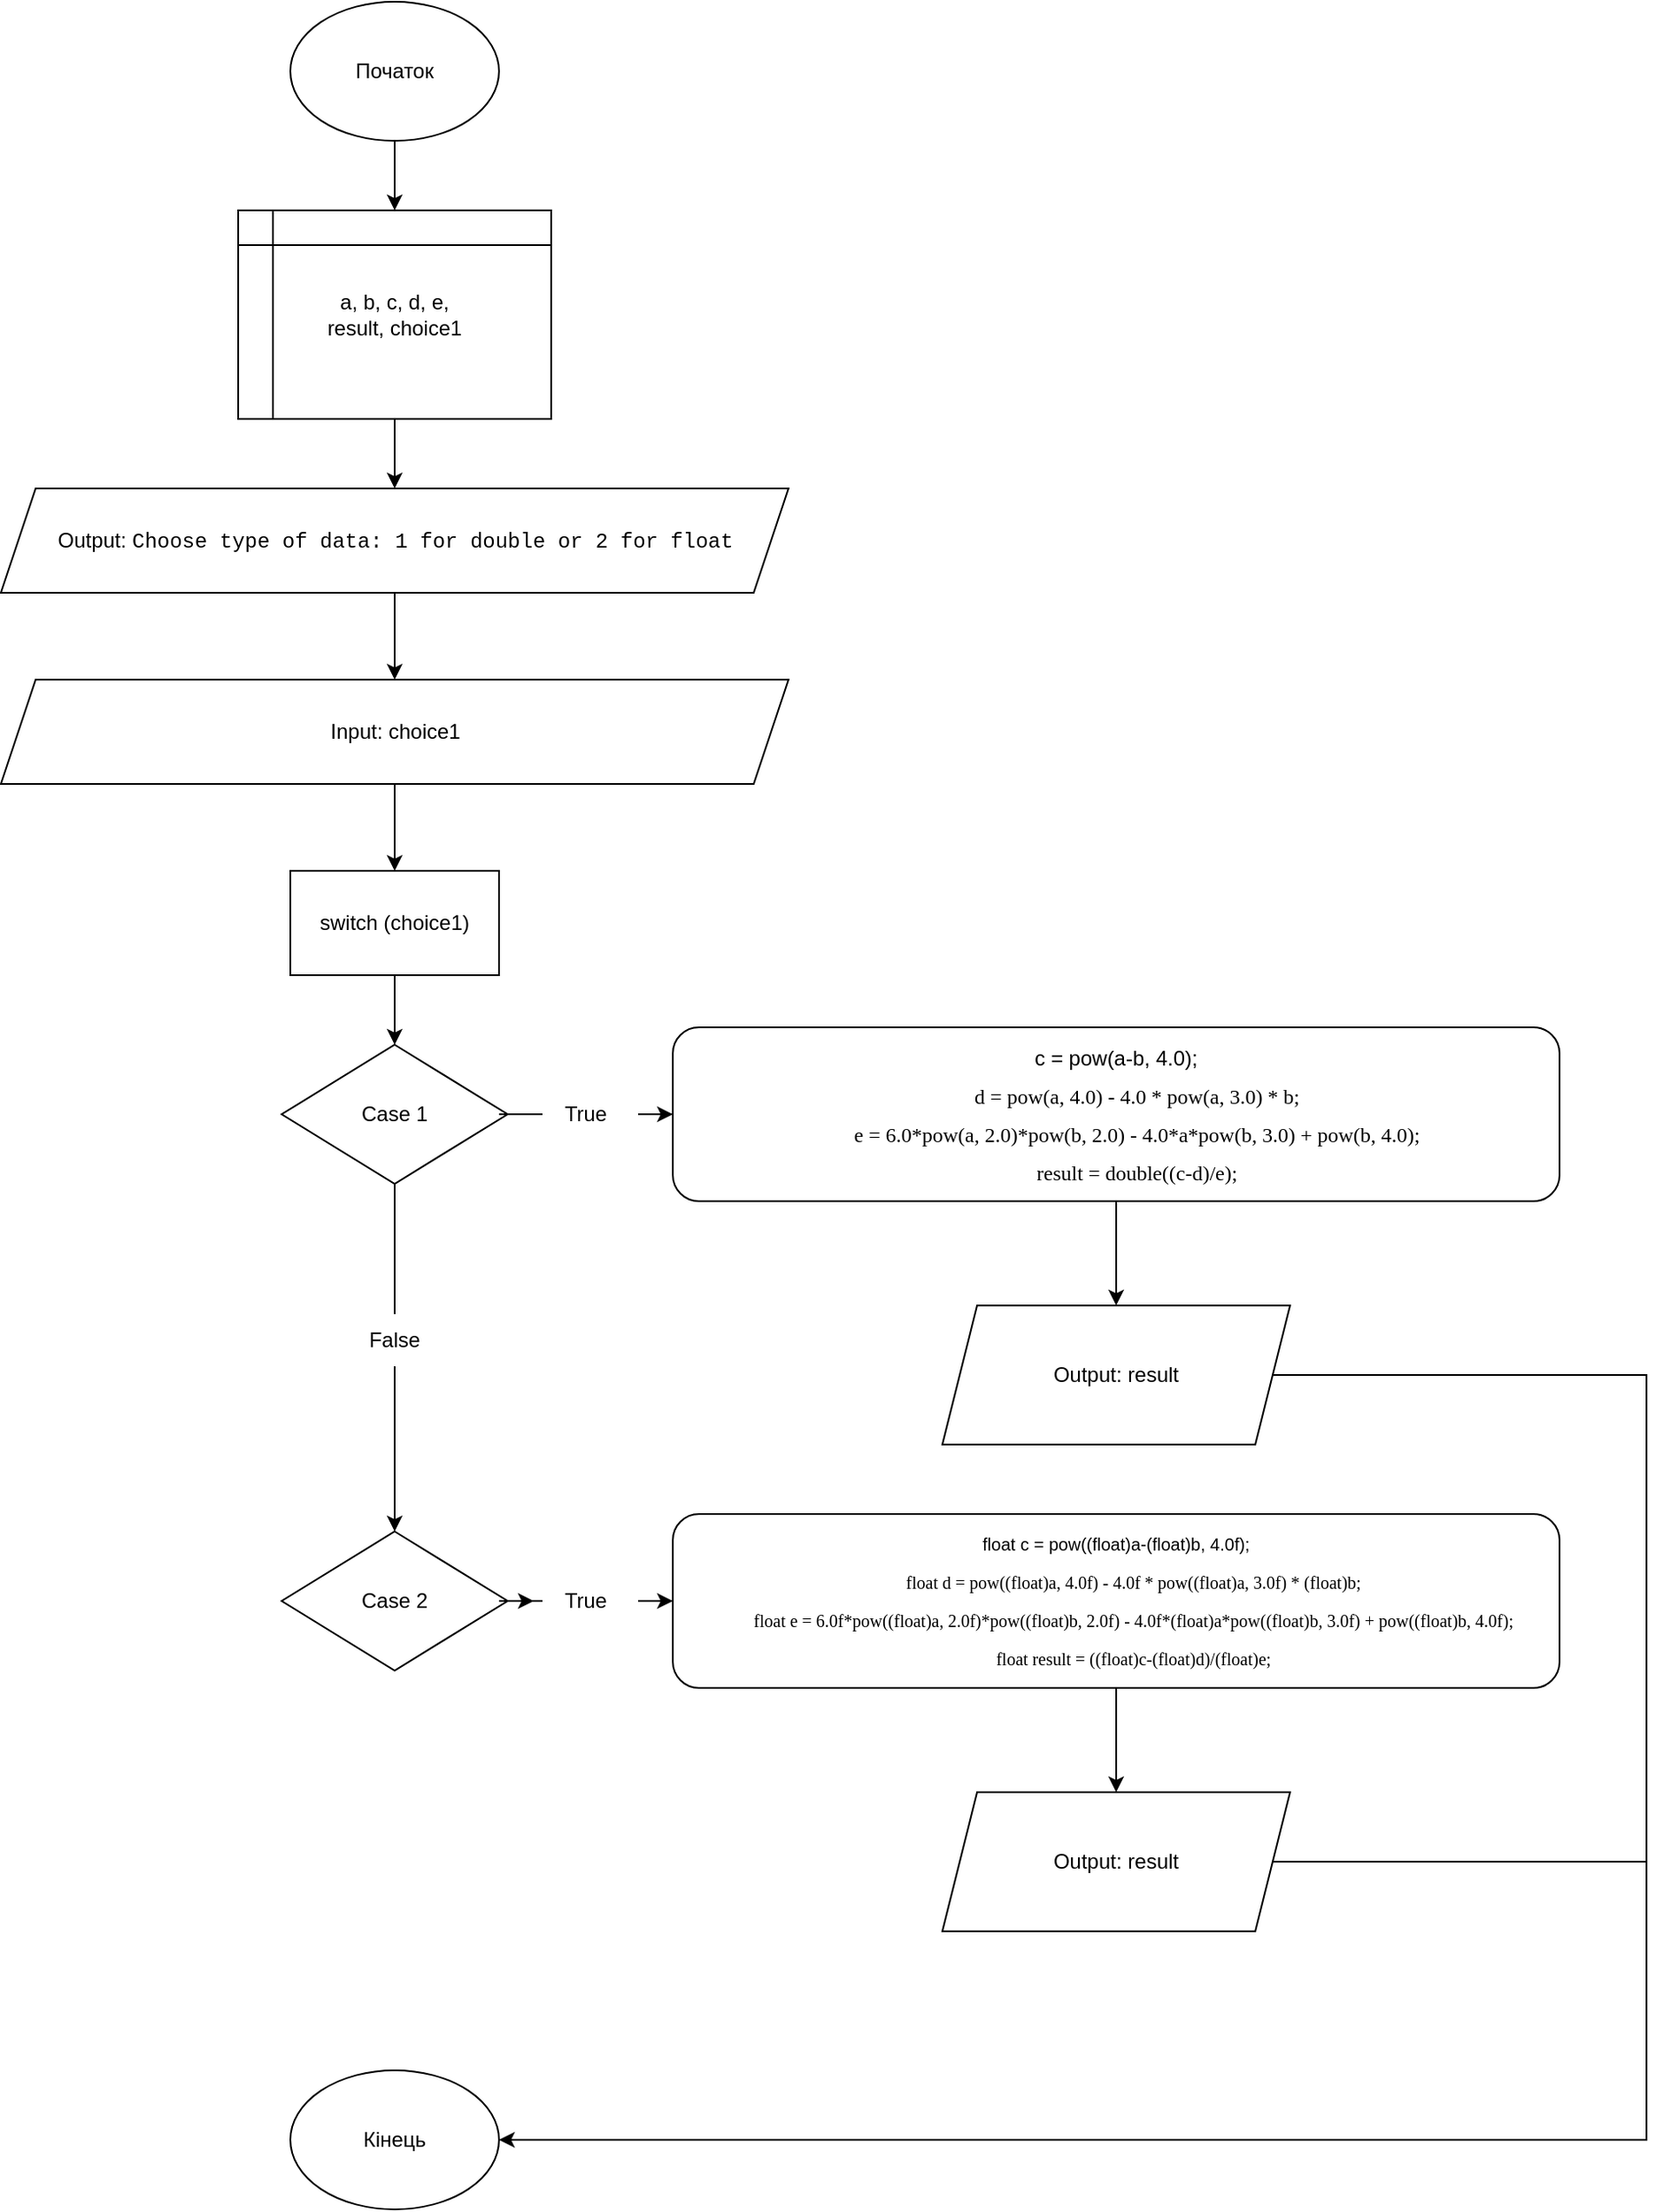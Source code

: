 <mxfile version="24.8.3">
  <diagram id="C5RBs43oDa-KdzZeNtuy" name="Page-1">
    <mxGraphModel dx="1187" dy="655" grid="1" gridSize="10" guides="1" tooltips="1" connect="1" arrows="1" fold="1" page="1" pageScale="1" pageWidth="827" pageHeight="1169" math="0" shadow="0">
      <root>
        <mxCell id="WIyWlLk6GJQsqaUBKTNV-0" />
        <mxCell id="WIyWlLk6GJQsqaUBKTNV-1" parent="WIyWlLk6GJQsqaUBKTNV-0" />
        <mxCell id="jfT-gJA6F0-5zdSKR0zC-0" value="" style="edgeStyle=orthogonalEdgeStyle;rounded=0;orthogonalLoop=1;jettySize=auto;html=1;" edge="1" parent="WIyWlLk6GJQsqaUBKTNV-1" source="jfT-gJA6F0-5zdSKR0zC-1" target="jfT-gJA6F0-5zdSKR0zC-3">
          <mxGeometry relative="1" as="geometry" />
        </mxCell>
        <mxCell id="jfT-gJA6F0-5zdSKR0zC-1" value="Початок" style="ellipse;whiteSpace=wrap;html=1;" vertex="1" parent="WIyWlLk6GJQsqaUBKTNV-1">
          <mxGeometry x="340" y="100" width="120" height="80" as="geometry" />
        </mxCell>
        <mxCell id="jfT-gJA6F0-5zdSKR0zC-2" value="" style="edgeStyle=orthogonalEdgeStyle;rounded=0;orthogonalLoop=1;jettySize=auto;html=1;" edge="1" parent="WIyWlLk6GJQsqaUBKTNV-1" source="jfT-gJA6F0-5zdSKR0zC-3" target="jfT-gJA6F0-5zdSKR0zC-5">
          <mxGeometry relative="1" as="geometry" />
        </mxCell>
        <mxCell id="jfT-gJA6F0-5zdSKR0zC-3" value="a, b, c, d, e,&lt;div&gt;result, choice1&lt;/div&gt;" style="shape=internalStorage;whiteSpace=wrap;html=1;backgroundOutline=1;" vertex="1" parent="WIyWlLk6GJQsqaUBKTNV-1">
          <mxGeometry x="310" y="220" width="180" height="120" as="geometry" />
        </mxCell>
        <mxCell id="jfT-gJA6F0-5zdSKR0zC-12" value="" style="edgeStyle=orthogonalEdgeStyle;rounded=0;orthogonalLoop=1;jettySize=auto;html=1;" edge="1" parent="WIyWlLk6GJQsqaUBKTNV-1" source="jfT-gJA6F0-5zdSKR0zC-5" target="jfT-gJA6F0-5zdSKR0zC-11">
          <mxGeometry relative="1" as="geometry" />
        </mxCell>
        <mxCell id="jfT-gJA6F0-5zdSKR0zC-5" value="&lt;p&gt;&lt;font style=&quot;font-size: 12px;&quot;&gt;Output:&amp;nbsp;&lt;span style=&quot;font-family: Consolas, &amp;quot;Courier New&amp;quot;, monospace; white-space: pre;&quot;&gt;Choose type of data: &lt;/span&gt;&lt;span style=&quot;font-family: Consolas, &amp;quot;Courier New&amp;quot;, monospace; white-space: pre;&quot;&gt;1&lt;/span&gt;&lt;span style=&quot;font-family: Consolas, &amp;quot;Courier New&amp;quot;, monospace; white-space: pre;&quot;&gt; for double or &lt;/span&gt;&lt;span style=&quot;font-family: Consolas, &amp;quot;Courier New&amp;quot;, monospace; white-space: pre;&quot;&gt;2&lt;/span&gt;&lt;span style=&quot;font-family: Consolas, &amp;quot;Courier New&amp;quot;, monospace; white-space: pre;&quot;&gt; for float&lt;/span&gt;&lt;/font&gt;&lt;/p&gt;" style="shape=parallelogram;perimeter=parallelogramPerimeter;whiteSpace=wrap;html=1;fixedSize=1;" vertex="1" parent="WIyWlLk6GJQsqaUBKTNV-1">
          <mxGeometry x="173.5" y="380" width="453" height="60" as="geometry" />
        </mxCell>
        <mxCell id="jfT-gJA6F0-5zdSKR0zC-6" value="" style="edgeStyle=orthogonalEdgeStyle;rounded=0;orthogonalLoop=1;jettySize=auto;html=1;" edge="1" parent="WIyWlLk6GJQsqaUBKTNV-1" source="jfT-gJA6F0-5zdSKR0zC-7" target="jfT-gJA6F0-5zdSKR0zC-9">
          <mxGeometry relative="1" as="geometry" />
        </mxCell>
        <mxCell id="jfT-gJA6F0-5zdSKR0zC-7" value="&lt;div style=&quot;line-height: 22px; white-space: pre;&quot;&gt;&lt;div style=&quot;&quot;&gt;&lt;span style=&quot;background-color: rgb(255, 255, 255);&quot;&gt;&lt;font face=&quot;Helvetica&quot;&gt;c = pow(a-b, 4.0);&lt;/font&gt;&lt;/span&gt;&lt;/div&gt;&lt;div style=&quot;&quot;&gt;&lt;span style=&quot;background-color: rgb(255, 255, 255);&quot;&gt;&lt;font face=&quot;L578_MjS-4KGwPgJQ-6D&quot;&gt;&amp;nbsp; &amp;nbsp; &amp;nbsp; &amp;nbsp; d = pow(a, 4.0) - 4.0 * pow(a, 3.0) * b;&lt;/font&gt;&lt;/span&gt;&lt;/div&gt;&lt;div style=&quot;&quot;&gt;&lt;span style=&quot;background-color: rgb(255, 255, 255);&quot;&gt;&lt;font face=&quot;L578_MjS-4KGwPgJQ-6D&quot;&gt;&amp;nbsp; &amp;nbsp; &amp;nbsp; &amp;nbsp; e = 6.0*pow(a, 2.0)*pow(b, 2.0) - 4.0*a*pow(b, 3.0) + pow(b, 4.0);&lt;/font&gt;&lt;/span&gt;&lt;/div&gt;&lt;div style=&quot;&quot;&gt;&lt;span style=&quot;background-color: rgb(255, 255, 255);&quot;&gt;&lt;font face=&quot;L578_MjS-4KGwPgJQ-6D&quot;&gt;&amp;nbsp; &amp;nbsp; &amp;nbsp; &amp;nbsp; result = double((c-d)/e);&lt;/font&gt;&lt;/span&gt;&lt;/div&gt;&lt;/div&gt;" style="rounded=1;whiteSpace=wrap;html=1;align=center;" vertex="1" parent="WIyWlLk6GJQsqaUBKTNV-1">
          <mxGeometry x="560" y="690" width="510" height="100" as="geometry" />
        </mxCell>
        <mxCell id="jfT-gJA6F0-5zdSKR0zC-8" value="" style="edgeStyle=orthogonalEdgeStyle;rounded=0;orthogonalLoop=1;jettySize=auto;html=1;" edge="1" parent="WIyWlLk6GJQsqaUBKTNV-1" source="jfT-gJA6F0-5zdSKR0zC-9" target="jfT-gJA6F0-5zdSKR0zC-10">
          <mxGeometry relative="1" as="geometry">
            <Array as="points">
              <mxPoint x="1120" y="890" />
              <mxPoint x="1120" y="1330" />
            </Array>
          </mxGeometry>
        </mxCell>
        <mxCell id="jfT-gJA6F0-5zdSKR0zC-9" value="Output: result" style="shape=parallelogram;perimeter=parallelogramPerimeter;whiteSpace=wrap;html=1;fixedSize=1;" vertex="1" parent="WIyWlLk6GJQsqaUBKTNV-1">
          <mxGeometry x="715" y="850" width="200" height="80" as="geometry" />
        </mxCell>
        <mxCell id="jfT-gJA6F0-5zdSKR0zC-10" value="Кінець" style="ellipse;whiteSpace=wrap;html=1;" vertex="1" parent="WIyWlLk6GJQsqaUBKTNV-1">
          <mxGeometry x="340" y="1290" width="120" height="80" as="geometry" />
        </mxCell>
        <mxCell id="jfT-gJA6F0-5zdSKR0zC-15" value="" style="edgeStyle=orthogonalEdgeStyle;rounded=0;orthogonalLoop=1;jettySize=auto;html=1;" edge="1" parent="WIyWlLk6GJQsqaUBKTNV-1" source="jfT-gJA6F0-5zdSKR0zC-11" target="jfT-gJA6F0-5zdSKR0zC-14">
          <mxGeometry relative="1" as="geometry" />
        </mxCell>
        <mxCell id="jfT-gJA6F0-5zdSKR0zC-11" value="&lt;p&gt;Input: choice1&lt;/p&gt;" style="shape=parallelogram;perimeter=parallelogramPerimeter;whiteSpace=wrap;html=1;fixedSize=1;" vertex="1" parent="WIyWlLk6GJQsqaUBKTNV-1">
          <mxGeometry x="173.5" y="490" width="453" height="60" as="geometry" />
        </mxCell>
        <mxCell id="jfT-gJA6F0-5zdSKR0zC-17" value="" style="edgeStyle=orthogonalEdgeStyle;rounded=0;orthogonalLoop=1;jettySize=auto;html=1;" edge="1" parent="WIyWlLk6GJQsqaUBKTNV-1" source="jfT-gJA6F0-5zdSKR0zC-14" target="jfT-gJA6F0-5zdSKR0zC-16">
          <mxGeometry relative="1" as="geometry" />
        </mxCell>
        <mxCell id="jfT-gJA6F0-5zdSKR0zC-14" value="switch (choice1)" style="rounded=0;whiteSpace=wrap;html=1;" vertex="1" parent="WIyWlLk6GJQsqaUBKTNV-1">
          <mxGeometry x="340" y="600" width="120" height="60" as="geometry" />
        </mxCell>
        <mxCell id="jfT-gJA6F0-5zdSKR0zC-18" value="" style="edgeStyle=orthogonalEdgeStyle;rounded=0;orthogonalLoop=1;jettySize=auto;html=1;" edge="1" parent="WIyWlLk6GJQsqaUBKTNV-1" source="jfT-gJA6F0-5zdSKR0zC-20" target="jfT-gJA6F0-5zdSKR0zC-7">
          <mxGeometry relative="1" as="geometry" />
        </mxCell>
        <mxCell id="jfT-gJA6F0-5zdSKR0zC-28" style="edgeStyle=orthogonalEdgeStyle;rounded=0;orthogonalLoop=1;jettySize=auto;html=1;entryX=0.5;entryY=0;entryDx=0;entryDy=0;" edge="1" parent="WIyWlLk6GJQsqaUBKTNV-1" source="jfT-gJA6F0-5zdSKR0zC-30" target="jfT-gJA6F0-5zdSKR0zC-25">
          <mxGeometry relative="1" as="geometry" />
        </mxCell>
        <mxCell id="jfT-gJA6F0-5zdSKR0zC-16" value="Case 1" style="rhombus;whiteSpace=wrap;html=1;" vertex="1" parent="WIyWlLk6GJQsqaUBKTNV-1">
          <mxGeometry x="335" y="700" width="130" height="80" as="geometry" />
        </mxCell>
        <mxCell id="jfT-gJA6F0-5zdSKR0zC-19" value="" style="edgeStyle=orthogonalEdgeStyle;rounded=0;orthogonalLoop=1;jettySize=auto;html=1;endArrow=none;endFill=0;" edge="1" parent="WIyWlLk6GJQsqaUBKTNV-1" source="jfT-gJA6F0-5zdSKR0zC-16" target="jfT-gJA6F0-5zdSKR0zC-20">
          <mxGeometry relative="1" as="geometry">
            <mxPoint x="465" y="740" as="sourcePoint" />
            <mxPoint x="560" y="740" as="targetPoint" />
          </mxGeometry>
        </mxCell>
        <mxCell id="jfT-gJA6F0-5zdSKR0zC-20" value="True" style="text;html=1;align=center;verticalAlign=middle;whiteSpace=wrap;rounded=0;" vertex="1" parent="WIyWlLk6GJQsqaUBKTNV-1">
          <mxGeometry x="480" y="725" width="60" height="30" as="geometry" />
        </mxCell>
        <mxCell id="jfT-gJA6F0-5zdSKR0zC-21" value="" style="edgeStyle=orthogonalEdgeStyle;rounded=0;orthogonalLoop=1;jettySize=auto;html=1;" edge="1" parent="WIyWlLk6GJQsqaUBKTNV-1" source="jfT-gJA6F0-5zdSKR0zC-22" target="jfT-gJA6F0-5zdSKR0zC-23">
          <mxGeometry relative="1" as="geometry" />
        </mxCell>
        <mxCell id="jfT-gJA6F0-5zdSKR0zC-22" value="&lt;div style=&quot;line-height: 22px; white-space: pre;&quot;&gt;&lt;div style=&quot;font-size: 10px;&quot;&gt;&lt;div style=&quot;line-height: 22px;&quot;&gt;&lt;div style=&quot;&quot;&gt;&lt;span style=&quot;background-color: rgb(255, 255, 255);&quot;&gt;&lt;font style=&quot;font-size: 10px;&quot; face=&quot;Helvetica&quot;&gt;float c = pow((float)a-(float)b, 4.0f);&lt;/font&gt;&lt;/span&gt;&lt;/div&gt;&lt;div style=&quot;&quot;&gt;&lt;span style=&quot;background-color: rgb(255, 255, 255);&quot;&gt;&lt;font style=&quot;font-size: 10px;&quot; face=&quot;RrGOQSwc_oRPMZOTUvMV&quot;&gt;&amp;nbsp; &amp;nbsp; &amp;nbsp; &amp;nbsp; float d = pow((float)a, 4.0f) - 4.0f * pow((float)a, 3.0f) * (float)b;&lt;/font&gt;&lt;/span&gt;&lt;/div&gt;&lt;div style=&quot;&quot;&gt;&lt;span style=&quot;background-color: rgb(255, 255, 255);&quot;&gt;&lt;font style=&quot;font-size: 10px;&quot; face=&quot;RrGOQSwc_oRPMZOTUvMV&quot;&gt;&amp;nbsp; &amp;nbsp; &amp;nbsp; &amp;nbsp; float e = 6.0f*pow((float)a, 2.0f)*pow((float)b, 2.0f) - 4.0f*(float)a*pow((float)b, 3.0f) + pow((float)b, 4.0f);&lt;/font&gt;&lt;/span&gt;&lt;/div&gt;&lt;div style=&quot;&quot;&gt;&lt;span style=&quot;background-color: rgb(255, 255, 255);&quot;&gt;&lt;font style=&quot;font-size: 10px;&quot; face=&quot;RrGOQSwc_oRPMZOTUvMV&quot;&gt;&amp;nbsp; &amp;nbsp; &amp;nbsp; &amp;nbsp; float result = ((float)c-(float)d)/(float)e;&lt;/font&gt;&lt;/span&gt;&lt;/div&gt;&lt;/div&gt;&lt;/div&gt;&lt;/div&gt;" style="rounded=1;whiteSpace=wrap;html=1;align=center;" vertex="1" parent="WIyWlLk6GJQsqaUBKTNV-1">
          <mxGeometry x="560" y="970" width="510" height="100" as="geometry" />
        </mxCell>
        <mxCell id="jfT-gJA6F0-5zdSKR0zC-34" style="edgeStyle=orthogonalEdgeStyle;rounded=0;orthogonalLoop=1;jettySize=auto;html=1;exitX=1;exitY=0.5;exitDx=0;exitDy=0;endArrow=none;endFill=0;" edge="1" parent="WIyWlLk6GJQsqaUBKTNV-1" source="jfT-gJA6F0-5zdSKR0zC-23">
          <mxGeometry relative="1" as="geometry">
            <mxPoint x="1120" y="1170" as="targetPoint" />
          </mxGeometry>
        </mxCell>
        <mxCell id="jfT-gJA6F0-5zdSKR0zC-23" value="Output: result" style="shape=parallelogram;perimeter=parallelogramPerimeter;whiteSpace=wrap;html=1;fixedSize=1;" vertex="1" parent="WIyWlLk6GJQsqaUBKTNV-1">
          <mxGeometry x="715" y="1130" width="200" height="80" as="geometry" />
        </mxCell>
        <mxCell id="jfT-gJA6F0-5zdSKR0zC-24" value="" style="edgeStyle=orthogonalEdgeStyle;rounded=0;orthogonalLoop=1;jettySize=auto;html=1;" edge="1" parent="WIyWlLk6GJQsqaUBKTNV-1" source="jfT-gJA6F0-5zdSKR0zC-27" target="jfT-gJA6F0-5zdSKR0zC-22">
          <mxGeometry relative="1" as="geometry" />
        </mxCell>
        <mxCell id="jfT-gJA6F0-5zdSKR0zC-25" value="Case 2" style="rhombus;whiteSpace=wrap;html=1;" vertex="1" parent="WIyWlLk6GJQsqaUBKTNV-1">
          <mxGeometry x="335" y="980" width="130" height="80" as="geometry" />
        </mxCell>
        <mxCell id="jfT-gJA6F0-5zdSKR0zC-26" value="" style="edgeStyle=orthogonalEdgeStyle;rounded=0;orthogonalLoop=1;jettySize=auto;html=1;" edge="1" parent="WIyWlLk6GJQsqaUBKTNV-1" source="jfT-gJA6F0-5zdSKR0zC-25" target="jfT-gJA6F0-5zdSKR0zC-27">
          <mxGeometry relative="1" as="geometry">
            <mxPoint x="465" y="1020" as="sourcePoint" />
            <mxPoint x="560" y="1020" as="targetPoint" />
          </mxGeometry>
        </mxCell>
        <mxCell id="jfT-gJA6F0-5zdSKR0zC-27" value="True" style="text;html=1;align=center;verticalAlign=middle;whiteSpace=wrap;rounded=0;" vertex="1" parent="WIyWlLk6GJQsqaUBKTNV-1">
          <mxGeometry x="480" y="1005" width="60" height="30" as="geometry" />
        </mxCell>
        <mxCell id="jfT-gJA6F0-5zdSKR0zC-29" value="" style="edgeStyle=orthogonalEdgeStyle;rounded=0;orthogonalLoop=1;jettySize=auto;html=1;entryX=0.5;entryY=0;entryDx=0;entryDy=0;endArrow=none;endFill=0;" edge="1" parent="WIyWlLk6GJQsqaUBKTNV-1" source="jfT-gJA6F0-5zdSKR0zC-16" target="jfT-gJA6F0-5zdSKR0zC-30">
          <mxGeometry relative="1" as="geometry">
            <mxPoint x="400" y="780" as="sourcePoint" />
            <mxPoint x="400" y="980" as="targetPoint" />
          </mxGeometry>
        </mxCell>
        <mxCell id="jfT-gJA6F0-5zdSKR0zC-30" value="False" style="text;html=1;align=center;verticalAlign=middle;whiteSpace=wrap;rounded=0;" vertex="1" parent="WIyWlLk6GJQsqaUBKTNV-1">
          <mxGeometry x="370" y="855" width="60" height="30" as="geometry" />
        </mxCell>
      </root>
    </mxGraphModel>
  </diagram>
</mxfile>
